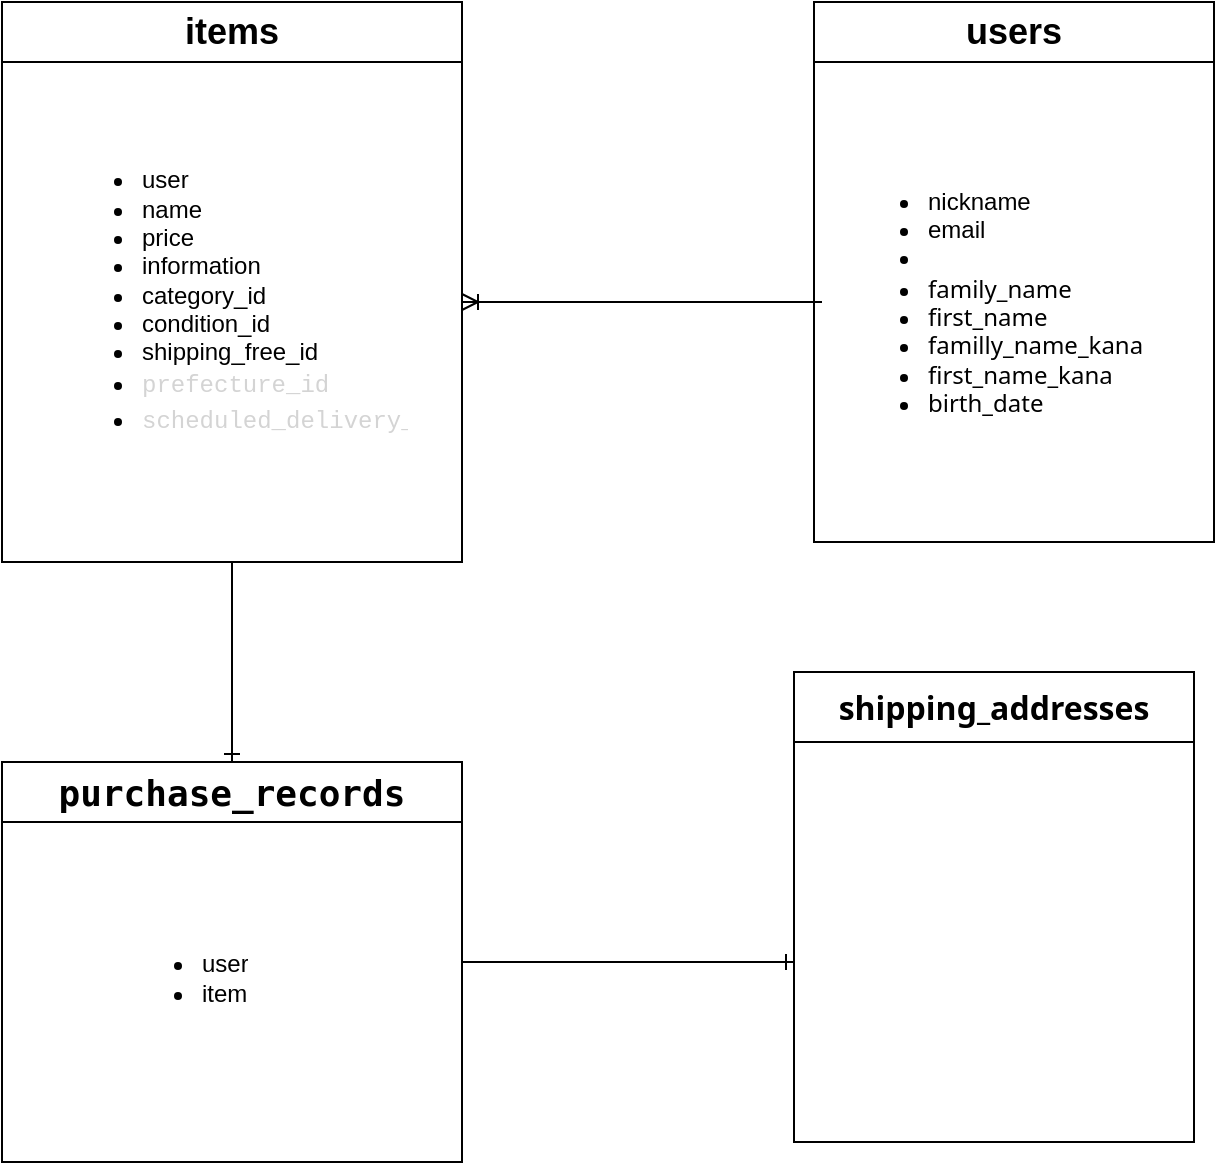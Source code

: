 <mxfile>
    <diagram id="IuNLo57fHtpuhDw_vLGg" name="ページ1">
        <mxGraphModel dx="732" dy="922" grid="1" gridSize="10" guides="1" tooltips="1" connect="1" arrows="1" fold="1" page="1" pageScale="1" pageWidth="827" pageHeight="1169" math="0" shadow="0">
            <root>
                <mxCell id="0"/>
                <mxCell id="1" parent="0"/>
                <mxCell id="40" style="edgeStyle=none;html=1;fontSize=12;endArrow=ERone;endFill=0;entryX=0.5;entryY=0;entryDx=0;entryDy=0;exitX=0.5;exitY=1;exitDx=0;exitDy=0;" parent="1" source="2" target="16" edge="1">
                    <mxGeometry relative="1" as="geometry">
                        <mxPoint x="236" y="530" as="sourcePoint"/>
                        <mxPoint x="236" y="590" as="targetPoint"/>
                    </mxGeometry>
                </mxCell>
                <mxCell id="2" value="&lt;font style=&quot;font-size: 18px;&quot;&gt;items&lt;/font&gt;" style="swimlane;whiteSpace=wrap;html=1;startSize=30;" parent="1" vertex="1">
                    <mxGeometry x="100" y="250" width="230" height="280" as="geometry">
                        <mxRectangle x="320" y="100" width="70" height="30" as="alternateBounds"/>
                    </mxGeometry>
                </mxCell>
                <mxCell id="13" value="&lt;ul&gt;&lt;li&gt;user&lt;/li&gt;&lt;li&gt;name&lt;/li&gt;&lt;li&gt;price&lt;/li&gt;&lt;li&gt;information&lt;/li&gt;&lt;li&gt;category_id&lt;/li&gt;&lt;li&gt;condition_id&lt;/li&gt;&lt;li&gt;shipping_free_id&lt;/li&gt;&lt;li&gt;&lt;div style=&quot;color: rgb(212, 212, 212); font-family: Menlo, Monaco, &amp;quot;Courier New&amp;quot;, monospace; line-height: 18px;&quot;&gt;prefecture_id&lt;/div&gt;&lt;/li&gt;&lt;li&gt;&lt;div style=&quot;color: rgb(212, 212, 212); font-family: Menlo, Monaco, &amp;quot;Courier New&amp;quot;, monospace; line-height: 18px;&quot;&gt;&lt;div style=&quot;line-height: 18px;&quot;&gt;scheduled_delivery_id&lt;/div&gt;&lt;/div&gt;&lt;/li&gt;&lt;/ul&gt;" style="text;strokeColor=none;fillColor=none;html=1;whiteSpace=wrap;verticalAlign=middle;overflow=hidden;" parent="2" vertex="1">
                    <mxGeometry x="27.5" y="45" width="175" height="210" as="geometry"/>
                </mxCell>
                <mxCell id="12" style="edgeStyle=none;html=1;endArrow=ERoneToMany;endFill=0;" parent="1" edge="1">
                    <mxGeometry relative="1" as="geometry">
                        <mxPoint x="510" y="400" as="sourcePoint"/>
                        <mxPoint x="330" y="400" as="targetPoint"/>
                    </mxGeometry>
                </mxCell>
                <mxCell id="3" value="&lt;font style=&quot;font-size: 18px;&quot;&gt;users&lt;/font&gt;" style="swimlane;whiteSpace=wrap;html=1;startSize=30;" parent="1" vertex="1">
                    <mxGeometry x="506" y="250" width="200" height="270" as="geometry"/>
                </mxCell>
                <mxCell id="15" value="&lt;ul&gt;&lt;li&gt;nickname&lt;/li&gt;&lt;li&gt;email&lt;/li&gt;&lt;li&gt;&lt;span style=&quot;font-family: ui-monospace, SFMono-Regular, &amp;quot;SF Mono&amp;quot;, Menlo, Consolas, &amp;quot;Liberation Mono&amp;quot;, monospace; font-size: 11.9px;&quot;&gt;&lt;font style=&quot;&quot; color=&quot;#ffffff&quot;&gt;encrypted_password&lt;/font&gt;&lt;/span&gt;&lt;/li&gt;&lt;li&gt;&lt;font face=&quot;__fkGroteskNeue_598ab8, __fkGroteskNeue_Fallback_598ab8, ui-sans-serif, system-ui, -apple-system, system-ui, Segoe UI, Roboto, Helvetica Neue, Arial, Noto Sans, sans-serif, Apple Color Emoji, Segoe UI Emoji, Segoe UI Symbol, Noto Color Emoji&quot;&gt;family_name&lt;/font&gt;&lt;/li&gt;&lt;li&gt;&lt;font face=&quot;__fkGroteskNeue_598ab8, __fkGroteskNeue_Fallback_598ab8, ui-sans-serif, system-ui, -apple-system, system-ui, Segoe UI, Roboto, Helvetica Neue, Arial, Noto Sans, sans-serif, Apple Color Emoji, Segoe UI Emoji, Segoe UI Symbol, Noto Color Emoji&quot;&gt;first_name&lt;/font&gt;&lt;/li&gt;&lt;li&gt;&lt;span style=&quot;font-family: __fkGroteskNeue_598ab8, __fkGroteskNeue_Fallback_598ab8, ui-sans-serif, system-ui, -apple-system, system-ui, &amp;quot;Segoe UI&amp;quot;, Roboto, &amp;quot;Helvetica Neue&amp;quot;, Arial, &amp;quot;Noto Sans&amp;quot;, sans-serif, &amp;quot;Apple Color Emoji&amp;quot;, &amp;quot;Segoe UI Emoji&amp;quot;, &amp;quot;Segoe UI Symbol&amp;quot;, &amp;quot;Noto Color Emoji&amp;quot;;&quot;&gt;familly_name_kana&lt;br&gt;&lt;/span&gt;&lt;/li&gt;&lt;li&gt;&lt;span style=&quot;font-family: __fkGroteskNeue_598ab8, __fkGroteskNeue_Fallback_598ab8, ui-sans-serif, system-ui, -apple-system, system-ui, &amp;quot;Segoe UI&amp;quot;, Roboto, &amp;quot;Helvetica Neue&amp;quot;, Arial, &amp;quot;Noto Sans&amp;quot;, sans-serif, &amp;quot;Apple Color Emoji&amp;quot;, &amp;quot;Segoe UI Emoji&amp;quot;, &amp;quot;Segoe UI Symbol&amp;quot;, &amp;quot;Noto Color Emoji&amp;quot;;&quot;&gt;first_name_kana&lt;/span&gt;&lt;/li&gt;&lt;li&gt;&lt;span style=&quot;font-family: __fkGroteskNeue_598ab8, __fkGroteskNeue_Fallback_598ab8, ui-sans-serif, system-ui, -apple-system, system-ui, &amp;quot;Segoe UI&amp;quot;, Roboto, &amp;quot;Helvetica Neue&amp;quot;, Arial, &amp;quot;Noto Sans&amp;quot;, sans-serif, &amp;quot;Apple Color Emoji&amp;quot;, &amp;quot;Segoe UI Emoji&amp;quot;, &amp;quot;Segoe UI Symbol&amp;quot;, &amp;quot;Noto Color Emoji&amp;quot;;&quot;&gt;birth_date&lt;br&gt;&lt;/span&gt;&lt;/li&gt;&lt;/ul&gt;" style="text;strokeColor=none;fillColor=none;html=1;whiteSpace=wrap;verticalAlign=middle;overflow=hidden;" parent="3" vertex="1">
                    <mxGeometry x="15" y="40" width="170" height="220" as="geometry"/>
                </mxCell>
                <mxCell id="43" style="edgeStyle=none;html=1;fontColor=#FFFFFF;endArrow=ERone;endFill=0;" parent="1" source="16" edge="1">
                    <mxGeometry relative="1" as="geometry">
                        <mxPoint x="496" y="730" as="targetPoint"/>
                    </mxGeometry>
                </mxCell>
                <mxCell id="16" value="&lt;span style=&quot;font-family: __berkeleyMono_1826c3, __berkeleyMono_Fallback_1826c3, ui-monospace, SFMono-Regular, monospace; font-weight: 550; text-align: left;&quot;&gt;&lt;font style=&quot;font-size: 18px;&quot;&gt;purchase_records&lt;/font&gt;&lt;/span&gt;" style="swimlane;whiteSpace=wrap;html=1;startSize=30;" parent="1" vertex="1">
                    <mxGeometry x="100" y="630" width="230" height="200" as="geometry"/>
                </mxCell>
                <mxCell id="38" value="&lt;ul&gt;&lt;li&gt;user&lt;/li&gt;&lt;li&gt;item&lt;/li&gt;&lt;/ul&gt;" style="text;strokeColor=none;fillColor=none;html=1;whiteSpace=wrap;verticalAlign=middle;overflow=hidden;fontSize=12;" parent="16" vertex="1">
                    <mxGeometry x="57.5" y="62.5" width="120" height="90" as="geometry"/>
                </mxCell>
                <mxCell id="34" value="&lt;span style=&quot;box-sizing: border-box; border: 0px solid rgb(229, 231, 235); --tw-border-spacing-x: 0; --tw-border-spacing-y: 0; --tw-translate-x: 0; --tw-translate-y: 0; --tw-rotate: 0; --tw-skew-x: 0; --tw-skew-y: 0; --tw-scale-x: 1; --tw-scale-y: 1; --tw-pan-x: ; --tw-pan-y: ; --tw-pinch-zoom: ; --tw-scroll-snap-strictness: proximity; --tw-gradient-from-position: ; --tw-gradient-via-position: ; --tw-gradient-to-position: ; --tw-ordinal: ; --tw-slashed-zero: ; --tw-numeric-figure: ; --tw-numeric-spacing: ; --tw-numeric-fraction: ; --tw-ring-inset: ; --tw-ring-offset-width: 0px; --tw-ring-offset-color: #fff; --tw-ring-color: rgba(59,130,246,0.5); --tw-ring-offset-shadow: 0 0 #0000; --tw-ring-shadow: 0 0 #0000; --tw-shadow: 0 0 #0000; --tw-shadow-colored: 0 0 #0000; --tw-blur: ; --tw-brightness: ; --tw-contrast: ; --tw-grayscale: ; --tw-hue-rotate: ; --tw-invert: ; --tw-saturate: ; --tw-sepia: ; --tw-drop-shadow: ; --tw-backdrop-blur: ; --tw-backdrop-brightness: ; --tw-backdrop-contrast: ; --tw-backdrop-grayscale: ; --tw-backdrop-hue-rotate: ; --tw-backdrop-invert: ; --tw-backdrop-opacity: ; --tw-backdrop-saturate: ; --tw-backdrop-sepia: ; --tw-contain-size: ; --tw-contain-layout: ; --tw-contain-paint: ; --tw-contain-style: ; font-weight: 550; font-family: __fkGroteskNeue_598ab8, __fkGroteskNeue_Fallback_598ab8, ui-sans-serif, system-ui, -apple-system, system-ui, &amp;quot;Segoe UI&amp;quot;, Roboto, &amp;quot;Helvetica Neue&amp;quot;, Arial, &amp;quot;Noto Sans&amp;quot;, sans-serif, &amp;quot;Apple Color Emoji&amp;quot;, &amp;quot;Segoe UI Emoji&amp;quot;, &amp;quot;Segoe UI Symbol&amp;quot;, &amp;quot;Noto Color Emoji&amp;quot;; font-size: 16px; text-align: left;&quot;&gt;shipping_addresses&lt;/span&gt;" style="swimlane;whiteSpace=wrap;html=1;fontSize=12;startSize=35;" parent="1" vertex="1">
                    <mxGeometry x="496" y="585" width="200" height="235" as="geometry"/>
                </mxCell>
                <mxCell id="41" value="&lt;ul&gt;&lt;li&gt;&lt;div style=&quot;font-family: Menlo, Monaco, &amp;quot;Courier New&amp;quot;, monospace; line-height: 18px;&quot;&gt;&lt;div style=&quot;&quot;&gt;purchase_record&lt;/div&gt;&lt;/div&gt;&lt;/li&gt;&lt;li&gt;&lt;div style=&quot;&quot;&gt;zip_code&lt;/div&gt;&lt;/li&gt;&lt;li&gt;&lt;div style=&quot;&quot;&gt;prefecture_id&amp;nbsp;&lt;/div&gt;&lt;/li&gt;&lt;li&gt;&lt;div style=&quot;&quot;&gt;city&lt;/div&gt;&lt;/li&gt;&lt;li&gt;&lt;div style=&quot;&quot;&gt;street&lt;/div&gt;&lt;/li&gt;&lt;li&gt;&lt;div style=&quot;&quot;&gt;building&lt;/div&gt;&lt;/li&gt;&lt;li&gt;&lt;div style=&quot;&quot;&gt;phone_number&lt;/div&gt;&lt;/li&gt;&lt;/ul&gt;" style="text;strokeColor=none;fillColor=none;html=1;whiteSpace=wrap;verticalAlign=middle;overflow=hidden;fontColor=#FFFFFF;" parent="34" vertex="1">
                    <mxGeometry x="15" y="55" width="170" height="165" as="geometry"/>
                </mxCell>
            </root>
        </mxGraphModel>
    </diagram>
</mxfile>